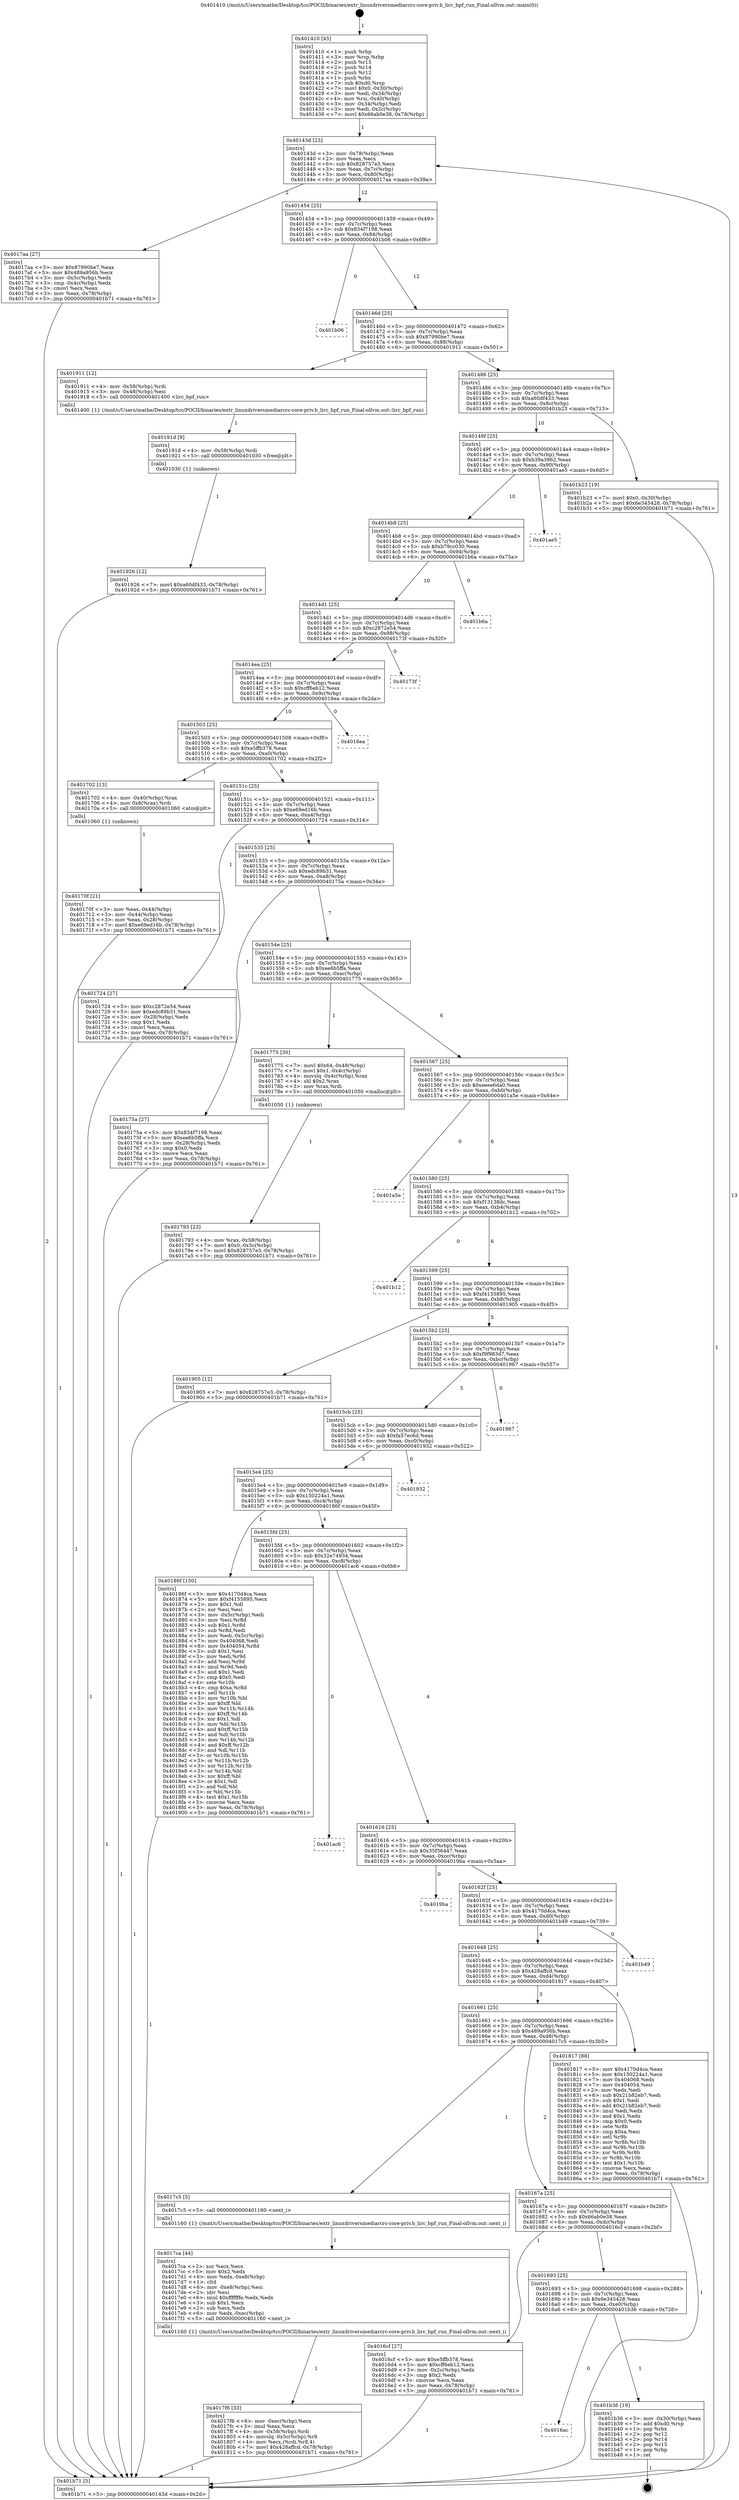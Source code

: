 digraph "0x401410" {
  label = "0x401410 (/mnt/c/Users/mathe/Desktop/tcc/POCII/binaries/extr_linuxdriversmediarcrc-core-priv.h_lirc_bpf_run_Final-ollvm.out::main(0))"
  labelloc = "t"
  node[shape=record]

  Entry [label="",width=0.3,height=0.3,shape=circle,fillcolor=black,style=filled]
  "0x40143d" [label="{
     0x40143d [23]\l
     | [instrs]\l
     &nbsp;&nbsp;0x40143d \<+3\>: mov -0x78(%rbp),%eax\l
     &nbsp;&nbsp;0x401440 \<+2\>: mov %eax,%ecx\l
     &nbsp;&nbsp;0x401442 \<+6\>: sub $0x828757e3,%ecx\l
     &nbsp;&nbsp;0x401448 \<+3\>: mov %eax,-0x7c(%rbp)\l
     &nbsp;&nbsp;0x40144b \<+3\>: mov %ecx,-0x80(%rbp)\l
     &nbsp;&nbsp;0x40144e \<+6\>: je 00000000004017aa \<main+0x39a\>\l
  }"]
  "0x4017aa" [label="{
     0x4017aa [27]\l
     | [instrs]\l
     &nbsp;&nbsp;0x4017aa \<+5\>: mov $0x87990be7,%eax\l
     &nbsp;&nbsp;0x4017af \<+5\>: mov $0x489a956b,%ecx\l
     &nbsp;&nbsp;0x4017b4 \<+3\>: mov -0x5c(%rbp),%edx\l
     &nbsp;&nbsp;0x4017b7 \<+3\>: cmp -0x4c(%rbp),%edx\l
     &nbsp;&nbsp;0x4017ba \<+3\>: cmovl %ecx,%eax\l
     &nbsp;&nbsp;0x4017bd \<+3\>: mov %eax,-0x78(%rbp)\l
     &nbsp;&nbsp;0x4017c0 \<+5\>: jmp 0000000000401b71 \<main+0x761\>\l
  }"]
  "0x401454" [label="{
     0x401454 [25]\l
     | [instrs]\l
     &nbsp;&nbsp;0x401454 \<+5\>: jmp 0000000000401459 \<main+0x49\>\l
     &nbsp;&nbsp;0x401459 \<+3\>: mov -0x7c(%rbp),%eax\l
     &nbsp;&nbsp;0x40145c \<+5\>: sub $0x834f7198,%eax\l
     &nbsp;&nbsp;0x401461 \<+6\>: mov %eax,-0x84(%rbp)\l
     &nbsp;&nbsp;0x401467 \<+6\>: je 0000000000401b06 \<main+0x6f6\>\l
  }"]
  Exit [label="",width=0.3,height=0.3,shape=circle,fillcolor=black,style=filled,peripheries=2]
  "0x401b06" [label="{
     0x401b06\l
  }", style=dashed]
  "0x40146d" [label="{
     0x40146d [25]\l
     | [instrs]\l
     &nbsp;&nbsp;0x40146d \<+5\>: jmp 0000000000401472 \<main+0x62\>\l
     &nbsp;&nbsp;0x401472 \<+3\>: mov -0x7c(%rbp),%eax\l
     &nbsp;&nbsp;0x401475 \<+5\>: sub $0x87990be7,%eax\l
     &nbsp;&nbsp;0x40147a \<+6\>: mov %eax,-0x88(%rbp)\l
     &nbsp;&nbsp;0x401480 \<+6\>: je 0000000000401911 \<main+0x501\>\l
  }"]
  "0x4016ac" [label="{
     0x4016ac\l
  }", style=dashed]
  "0x401911" [label="{
     0x401911 [12]\l
     | [instrs]\l
     &nbsp;&nbsp;0x401911 \<+4\>: mov -0x58(%rbp),%rdi\l
     &nbsp;&nbsp;0x401915 \<+3\>: mov -0x48(%rbp),%esi\l
     &nbsp;&nbsp;0x401918 \<+5\>: call 0000000000401400 \<lirc_bpf_run\>\l
     | [calls]\l
     &nbsp;&nbsp;0x401400 \{1\} (/mnt/c/Users/mathe/Desktop/tcc/POCII/binaries/extr_linuxdriversmediarcrc-core-priv.h_lirc_bpf_run_Final-ollvm.out::lirc_bpf_run)\l
  }"]
  "0x401486" [label="{
     0x401486 [25]\l
     | [instrs]\l
     &nbsp;&nbsp;0x401486 \<+5\>: jmp 000000000040148b \<main+0x7b\>\l
     &nbsp;&nbsp;0x40148b \<+3\>: mov -0x7c(%rbp),%eax\l
     &nbsp;&nbsp;0x40148e \<+5\>: sub $0xa60df433,%eax\l
     &nbsp;&nbsp;0x401493 \<+6\>: mov %eax,-0x8c(%rbp)\l
     &nbsp;&nbsp;0x401499 \<+6\>: je 0000000000401b23 \<main+0x713\>\l
  }"]
  "0x401b36" [label="{
     0x401b36 [19]\l
     | [instrs]\l
     &nbsp;&nbsp;0x401b36 \<+3\>: mov -0x30(%rbp),%eax\l
     &nbsp;&nbsp;0x401b39 \<+7\>: add $0xd0,%rsp\l
     &nbsp;&nbsp;0x401b40 \<+1\>: pop %rbx\l
     &nbsp;&nbsp;0x401b41 \<+2\>: pop %r12\l
     &nbsp;&nbsp;0x401b43 \<+2\>: pop %r14\l
     &nbsp;&nbsp;0x401b45 \<+2\>: pop %r15\l
     &nbsp;&nbsp;0x401b47 \<+1\>: pop %rbp\l
     &nbsp;&nbsp;0x401b48 \<+1\>: ret\l
  }"]
  "0x401b23" [label="{
     0x401b23 [19]\l
     | [instrs]\l
     &nbsp;&nbsp;0x401b23 \<+7\>: movl $0x0,-0x30(%rbp)\l
     &nbsp;&nbsp;0x401b2a \<+7\>: movl $0x6e345428,-0x78(%rbp)\l
     &nbsp;&nbsp;0x401b31 \<+5\>: jmp 0000000000401b71 \<main+0x761\>\l
  }"]
  "0x40149f" [label="{
     0x40149f [25]\l
     | [instrs]\l
     &nbsp;&nbsp;0x40149f \<+5\>: jmp 00000000004014a4 \<main+0x94\>\l
     &nbsp;&nbsp;0x4014a4 \<+3\>: mov -0x7c(%rbp),%eax\l
     &nbsp;&nbsp;0x4014a7 \<+5\>: sub $0xb39a3962,%eax\l
     &nbsp;&nbsp;0x4014ac \<+6\>: mov %eax,-0x90(%rbp)\l
     &nbsp;&nbsp;0x4014b2 \<+6\>: je 0000000000401ae5 \<main+0x6d5\>\l
  }"]
  "0x401926" [label="{
     0x401926 [12]\l
     | [instrs]\l
     &nbsp;&nbsp;0x401926 \<+7\>: movl $0xa60df433,-0x78(%rbp)\l
     &nbsp;&nbsp;0x40192d \<+5\>: jmp 0000000000401b71 \<main+0x761\>\l
  }"]
  "0x401ae5" [label="{
     0x401ae5\l
  }", style=dashed]
  "0x4014b8" [label="{
     0x4014b8 [25]\l
     | [instrs]\l
     &nbsp;&nbsp;0x4014b8 \<+5\>: jmp 00000000004014bd \<main+0xad\>\l
     &nbsp;&nbsp;0x4014bd \<+3\>: mov -0x7c(%rbp),%eax\l
     &nbsp;&nbsp;0x4014c0 \<+5\>: sub $0xb79cc030,%eax\l
     &nbsp;&nbsp;0x4014c5 \<+6\>: mov %eax,-0x94(%rbp)\l
     &nbsp;&nbsp;0x4014cb \<+6\>: je 0000000000401b6a \<main+0x75a\>\l
  }"]
  "0x40191d" [label="{
     0x40191d [9]\l
     | [instrs]\l
     &nbsp;&nbsp;0x40191d \<+4\>: mov -0x58(%rbp),%rdi\l
     &nbsp;&nbsp;0x401921 \<+5\>: call 0000000000401030 \<free@plt\>\l
     | [calls]\l
     &nbsp;&nbsp;0x401030 \{1\} (unknown)\l
  }"]
  "0x401b6a" [label="{
     0x401b6a\l
  }", style=dashed]
  "0x4014d1" [label="{
     0x4014d1 [25]\l
     | [instrs]\l
     &nbsp;&nbsp;0x4014d1 \<+5\>: jmp 00000000004014d6 \<main+0xc6\>\l
     &nbsp;&nbsp;0x4014d6 \<+3\>: mov -0x7c(%rbp),%eax\l
     &nbsp;&nbsp;0x4014d9 \<+5\>: sub $0xc2872e54,%eax\l
     &nbsp;&nbsp;0x4014de \<+6\>: mov %eax,-0x98(%rbp)\l
     &nbsp;&nbsp;0x4014e4 \<+6\>: je 000000000040173f \<main+0x32f\>\l
  }"]
  "0x4017f6" [label="{
     0x4017f6 [33]\l
     | [instrs]\l
     &nbsp;&nbsp;0x4017f6 \<+6\>: mov -0xec(%rbp),%ecx\l
     &nbsp;&nbsp;0x4017fc \<+3\>: imul %eax,%ecx\l
     &nbsp;&nbsp;0x4017ff \<+4\>: mov -0x58(%rbp),%rdi\l
     &nbsp;&nbsp;0x401803 \<+4\>: movslq -0x5c(%rbp),%r8\l
     &nbsp;&nbsp;0x401807 \<+4\>: mov %ecx,(%rdi,%r8,4)\l
     &nbsp;&nbsp;0x40180b \<+7\>: movl $0x428affcd,-0x78(%rbp)\l
     &nbsp;&nbsp;0x401812 \<+5\>: jmp 0000000000401b71 \<main+0x761\>\l
  }"]
  "0x40173f" [label="{
     0x40173f\l
  }", style=dashed]
  "0x4014ea" [label="{
     0x4014ea [25]\l
     | [instrs]\l
     &nbsp;&nbsp;0x4014ea \<+5\>: jmp 00000000004014ef \<main+0xdf\>\l
     &nbsp;&nbsp;0x4014ef \<+3\>: mov -0x7c(%rbp),%eax\l
     &nbsp;&nbsp;0x4014f2 \<+5\>: sub $0xcff6eb12,%eax\l
     &nbsp;&nbsp;0x4014f7 \<+6\>: mov %eax,-0x9c(%rbp)\l
     &nbsp;&nbsp;0x4014fd \<+6\>: je 00000000004016ea \<main+0x2da\>\l
  }"]
  "0x4017ca" [label="{
     0x4017ca [44]\l
     | [instrs]\l
     &nbsp;&nbsp;0x4017ca \<+2\>: xor %ecx,%ecx\l
     &nbsp;&nbsp;0x4017cc \<+5\>: mov $0x2,%edx\l
     &nbsp;&nbsp;0x4017d1 \<+6\>: mov %edx,-0xe8(%rbp)\l
     &nbsp;&nbsp;0x4017d7 \<+1\>: cltd\l
     &nbsp;&nbsp;0x4017d8 \<+6\>: mov -0xe8(%rbp),%esi\l
     &nbsp;&nbsp;0x4017de \<+2\>: idiv %esi\l
     &nbsp;&nbsp;0x4017e0 \<+6\>: imul $0xfffffffe,%edx,%edx\l
     &nbsp;&nbsp;0x4017e6 \<+3\>: sub $0x1,%ecx\l
     &nbsp;&nbsp;0x4017e9 \<+2\>: sub %ecx,%edx\l
     &nbsp;&nbsp;0x4017eb \<+6\>: mov %edx,-0xec(%rbp)\l
     &nbsp;&nbsp;0x4017f1 \<+5\>: call 0000000000401160 \<next_i\>\l
     | [calls]\l
     &nbsp;&nbsp;0x401160 \{1\} (/mnt/c/Users/mathe/Desktop/tcc/POCII/binaries/extr_linuxdriversmediarcrc-core-priv.h_lirc_bpf_run_Final-ollvm.out::next_i)\l
  }"]
  "0x4016ea" [label="{
     0x4016ea\l
  }", style=dashed]
  "0x401503" [label="{
     0x401503 [25]\l
     | [instrs]\l
     &nbsp;&nbsp;0x401503 \<+5\>: jmp 0000000000401508 \<main+0xf8\>\l
     &nbsp;&nbsp;0x401508 \<+3\>: mov -0x7c(%rbp),%eax\l
     &nbsp;&nbsp;0x40150b \<+5\>: sub $0xe5ffb378,%eax\l
     &nbsp;&nbsp;0x401510 \<+6\>: mov %eax,-0xa0(%rbp)\l
     &nbsp;&nbsp;0x401516 \<+6\>: je 0000000000401702 \<main+0x2f2\>\l
  }"]
  "0x401793" [label="{
     0x401793 [23]\l
     | [instrs]\l
     &nbsp;&nbsp;0x401793 \<+4\>: mov %rax,-0x58(%rbp)\l
     &nbsp;&nbsp;0x401797 \<+7\>: movl $0x0,-0x5c(%rbp)\l
     &nbsp;&nbsp;0x40179e \<+7\>: movl $0x828757e3,-0x78(%rbp)\l
     &nbsp;&nbsp;0x4017a5 \<+5\>: jmp 0000000000401b71 \<main+0x761\>\l
  }"]
  "0x401702" [label="{
     0x401702 [13]\l
     | [instrs]\l
     &nbsp;&nbsp;0x401702 \<+4\>: mov -0x40(%rbp),%rax\l
     &nbsp;&nbsp;0x401706 \<+4\>: mov 0x8(%rax),%rdi\l
     &nbsp;&nbsp;0x40170a \<+5\>: call 0000000000401060 \<atoi@plt\>\l
     | [calls]\l
     &nbsp;&nbsp;0x401060 \{1\} (unknown)\l
  }"]
  "0x40151c" [label="{
     0x40151c [25]\l
     | [instrs]\l
     &nbsp;&nbsp;0x40151c \<+5\>: jmp 0000000000401521 \<main+0x111\>\l
     &nbsp;&nbsp;0x401521 \<+3\>: mov -0x7c(%rbp),%eax\l
     &nbsp;&nbsp;0x401524 \<+5\>: sub $0xe69ed16b,%eax\l
     &nbsp;&nbsp;0x401529 \<+6\>: mov %eax,-0xa4(%rbp)\l
     &nbsp;&nbsp;0x40152f \<+6\>: je 0000000000401724 \<main+0x314\>\l
  }"]
  "0x40170f" [label="{
     0x40170f [21]\l
     | [instrs]\l
     &nbsp;&nbsp;0x40170f \<+3\>: mov %eax,-0x44(%rbp)\l
     &nbsp;&nbsp;0x401712 \<+3\>: mov -0x44(%rbp),%eax\l
     &nbsp;&nbsp;0x401715 \<+3\>: mov %eax,-0x28(%rbp)\l
     &nbsp;&nbsp;0x401718 \<+7\>: movl $0xe69ed16b,-0x78(%rbp)\l
     &nbsp;&nbsp;0x40171f \<+5\>: jmp 0000000000401b71 \<main+0x761\>\l
  }"]
  "0x401724" [label="{
     0x401724 [27]\l
     | [instrs]\l
     &nbsp;&nbsp;0x401724 \<+5\>: mov $0xc2872e54,%eax\l
     &nbsp;&nbsp;0x401729 \<+5\>: mov $0xedc89b31,%ecx\l
     &nbsp;&nbsp;0x40172e \<+3\>: mov -0x28(%rbp),%edx\l
     &nbsp;&nbsp;0x401731 \<+3\>: cmp $0x1,%edx\l
     &nbsp;&nbsp;0x401734 \<+3\>: cmovl %ecx,%eax\l
     &nbsp;&nbsp;0x401737 \<+3\>: mov %eax,-0x78(%rbp)\l
     &nbsp;&nbsp;0x40173a \<+5\>: jmp 0000000000401b71 \<main+0x761\>\l
  }"]
  "0x401535" [label="{
     0x401535 [25]\l
     | [instrs]\l
     &nbsp;&nbsp;0x401535 \<+5\>: jmp 000000000040153a \<main+0x12a\>\l
     &nbsp;&nbsp;0x40153a \<+3\>: mov -0x7c(%rbp),%eax\l
     &nbsp;&nbsp;0x40153d \<+5\>: sub $0xedc89b31,%eax\l
     &nbsp;&nbsp;0x401542 \<+6\>: mov %eax,-0xa8(%rbp)\l
     &nbsp;&nbsp;0x401548 \<+6\>: je 000000000040175a \<main+0x34a\>\l
  }"]
  "0x401410" [label="{
     0x401410 [45]\l
     | [instrs]\l
     &nbsp;&nbsp;0x401410 \<+1\>: push %rbp\l
     &nbsp;&nbsp;0x401411 \<+3\>: mov %rsp,%rbp\l
     &nbsp;&nbsp;0x401414 \<+2\>: push %r15\l
     &nbsp;&nbsp;0x401416 \<+2\>: push %r14\l
     &nbsp;&nbsp;0x401418 \<+2\>: push %r12\l
     &nbsp;&nbsp;0x40141a \<+1\>: push %rbx\l
     &nbsp;&nbsp;0x40141b \<+7\>: sub $0xd0,%rsp\l
     &nbsp;&nbsp;0x401422 \<+7\>: movl $0x0,-0x30(%rbp)\l
     &nbsp;&nbsp;0x401429 \<+3\>: mov %edi,-0x34(%rbp)\l
     &nbsp;&nbsp;0x40142c \<+4\>: mov %rsi,-0x40(%rbp)\l
     &nbsp;&nbsp;0x401430 \<+3\>: mov -0x34(%rbp),%edi\l
     &nbsp;&nbsp;0x401433 \<+3\>: mov %edi,-0x2c(%rbp)\l
     &nbsp;&nbsp;0x401436 \<+7\>: movl $0x66ab0e38,-0x78(%rbp)\l
  }"]
  "0x40175a" [label="{
     0x40175a [27]\l
     | [instrs]\l
     &nbsp;&nbsp;0x40175a \<+5\>: mov $0x834f7198,%eax\l
     &nbsp;&nbsp;0x40175f \<+5\>: mov $0xee6b5ffa,%ecx\l
     &nbsp;&nbsp;0x401764 \<+3\>: mov -0x28(%rbp),%edx\l
     &nbsp;&nbsp;0x401767 \<+3\>: cmp $0x0,%edx\l
     &nbsp;&nbsp;0x40176a \<+3\>: cmove %ecx,%eax\l
     &nbsp;&nbsp;0x40176d \<+3\>: mov %eax,-0x78(%rbp)\l
     &nbsp;&nbsp;0x401770 \<+5\>: jmp 0000000000401b71 \<main+0x761\>\l
  }"]
  "0x40154e" [label="{
     0x40154e [25]\l
     | [instrs]\l
     &nbsp;&nbsp;0x40154e \<+5\>: jmp 0000000000401553 \<main+0x143\>\l
     &nbsp;&nbsp;0x401553 \<+3\>: mov -0x7c(%rbp),%eax\l
     &nbsp;&nbsp;0x401556 \<+5\>: sub $0xee6b5ffa,%eax\l
     &nbsp;&nbsp;0x40155b \<+6\>: mov %eax,-0xac(%rbp)\l
     &nbsp;&nbsp;0x401561 \<+6\>: je 0000000000401775 \<main+0x365\>\l
  }"]
  "0x401b71" [label="{
     0x401b71 [5]\l
     | [instrs]\l
     &nbsp;&nbsp;0x401b71 \<+5\>: jmp 000000000040143d \<main+0x2d\>\l
  }"]
  "0x401775" [label="{
     0x401775 [30]\l
     | [instrs]\l
     &nbsp;&nbsp;0x401775 \<+7\>: movl $0x64,-0x48(%rbp)\l
     &nbsp;&nbsp;0x40177c \<+7\>: movl $0x1,-0x4c(%rbp)\l
     &nbsp;&nbsp;0x401783 \<+4\>: movslq -0x4c(%rbp),%rax\l
     &nbsp;&nbsp;0x401787 \<+4\>: shl $0x2,%rax\l
     &nbsp;&nbsp;0x40178b \<+3\>: mov %rax,%rdi\l
     &nbsp;&nbsp;0x40178e \<+5\>: call 0000000000401050 \<malloc@plt\>\l
     | [calls]\l
     &nbsp;&nbsp;0x401050 \{1\} (unknown)\l
  }"]
  "0x401567" [label="{
     0x401567 [25]\l
     | [instrs]\l
     &nbsp;&nbsp;0x401567 \<+5\>: jmp 000000000040156c \<main+0x15c\>\l
     &nbsp;&nbsp;0x40156c \<+3\>: mov -0x7c(%rbp),%eax\l
     &nbsp;&nbsp;0x40156f \<+5\>: sub $0xeeee6da0,%eax\l
     &nbsp;&nbsp;0x401574 \<+6\>: mov %eax,-0xb0(%rbp)\l
     &nbsp;&nbsp;0x40157a \<+6\>: je 0000000000401a5e \<main+0x64e\>\l
  }"]
  "0x401693" [label="{
     0x401693 [25]\l
     | [instrs]\l
     &nbsp;&nbsp;0x401693 \<+5\>: jmp 0000000000401698 \<main+0x288\>\l
     &nbsp;&nbsp;0x401698 \<+3\>: mov -0x7c(%rbp),%eax\l
     &nbsp;&nbsp;0x40169b \<+5\>: sub $0x6e345428,%eax\l
     &nbsp;&nbsp;0x4016a0 \<+6\>: mov %eax,-0xe0(%rbp)\l
     &nbsp;&nbsp;0x4016a6 \<+6\>: je 0000000000401b36 \<main+0x726\>\l
  }"]
  "0x401a5e" [label="{
     0x401a5e\l
  }", style=dashed]
  "0x401580" [label="{
     0x401580 [25]\l
     | [instrs]\l
     &nbsp;&nbsp;0x401580 \<+5\>: jmp 0000000000401585 \<main+0x175\>\l
     &nbsp;&nbsp;0x401585 \<+3\>: mov -0x7c(%rbp),%eax\l
     &nbsp;&nbsp;0x401588 \<+5\>: sub $0xf13138dc,%eax\l
     &nbsp;&nbsp;0x40158d \<+6\>: mov %eax,-0xb4(%rbp)\l
     &nbsp;&nbsp;0x401593 \<+6\>: je 0000000000401b12 \<main+0x702\>\l
  }"]
  "0x4016cf" [label="{
     0x4016cf [27]\l
     | [instrs]\l
     &nbsp;&nbsp;0x4016cf \<+5\>: mov $0xe5ffb378,%eax\l
     &nbsp;&nbsp;0x4016d4 \<+5\>: mov $0xcff6eb12,%ecx\l
     &nbsp;&nbsp;0x4016d9 \<+3\>: mov -0x2c(%rbp),%edx\l
     &nbsp;&nbsp;0x4016dc \<+3\>: cmp $0x2,%edx\l
     &nbsp;&nbsp;0x4016df \<+3\>: cmovne %ecx,%eax\l
     &nbsp;&nbsp;0x4016e2 \<+3\>: mov %eax,-0x78(%rbp)\l
     &nbsp;&nbsp;0x4016e5 \<+5\>: jmp 0000000000401b71 \<main+0x761\>\l
  }"]
  "0x401b12" [label="{
     0x401b12\l
  }", style=dashed]
  "0x401599" [label="{
     0x401599 [25]\l
     | [instrs]\l
     &nbsp;&nbsp;0x401599 \<+5\>: jmp 000000000040159e \<main+0x18e\>\l
     &nbsp;&nbsp;0x40159e \<+3\>: mov -0x7c(%rbp),%eax\l
     &nbsp;&nbsp;0x4015a1 \<+5\>: sub $0xf4155895,%eax\l
     &nbsp;&nbsp;0x4015a6 \<+6\>: mov %eax,-0xb8(%rbp)\l
     &nbsp;&nbsp;0x4015ac \<+6\>: je 0000000000401905 \<main+0x4f5\>\l
  }"]
  "0x40167a" [label="{
     0x40167a [25]\l
     | [instrs]\l
     &nbsp;&nbsp;0x40167a \<+5\>: jmp 000000000040167f \<main+0x26f\>\l
     &nbsp;&nbsp;0x40167f \<+3\>: mov -0x7c(%rbp),%eax\l
     &nbsp;&nbsp;0x401682 \<+5\>: sub $0x66ab0e38,%eax\l
     &nbsp;&nbsp;0x401687 \<+6\>: mov %eax,-0xdc(%rbp)\l
     &nbsp;&nbsp;0x40168d \<+6\>: je 00000000004016cf \<main+0x2bf\>\l
  }"]
  "0x401905" [label="{
     0x401905 [12]\l
     | [instrs]\l
     &nbsp;&nbsp;0x401905 \<+7\>: movl $0x828757e3,-0x78(%rbp)\l
     &nbsp;&nbsp;0x40190c \<+5\>: jmp 0000000000401b71 \<main+0x761\>\l
  }"]
  "0x4015b2" [label="{
     0x4015b2 [25]\l
     | [instrs]\l
     &nbsp;&nbsp;0x4015b2 \<+5\>: jmp 00000000004015b7 \<main+0x1a7\>\l
     &nbsp;&nbsp;0x4015b7 \<+3\>: mov -0x7c(%rbp),%eax\l
     &nbsp;&nbsp;0x4015ba \<+5\>: sub $0xf9f983d7,%eax\l
     &nbsp;&nbsp;0x4015bf \<+6\>: mov %eax,-0xbc(%rbp)\l
     &nbsp;&nbsp;0x4015c5 \<+6\>: je 0000000000401967 \<main+0x557\>\l
  }"]
  "0x4017c5" [label="{
     0x4017c5 [5]\l
     | [instrs]\l
     &nbsp;&nbsp;0x4017c5 \<+5\>: call 0000000000401160 \<next_i\>\l
     | [calls]\l
     &nbsp;&nbsp;0x401160 \{1\} (/mnt/c/Users/mathe/Desktop/tcc/POCII/binaries/extr_linuxdriversmediarcrc-core-priv.h_lirc_bpf_run_Final-ollvm.out::next_i)\l
  }"]
  "0x401967" [label="{
     0x401967\l
  }", style=dashed]
  "0x4015cb" [label="{
     0x4015cb [25]\l
     | [instrs]\l
     &nbsp;&nbsp;0x4015cb \<+5\>: jmp 00000000004015d0 \<main+0x1c0\>\l
     &nbsp;&nbsp;0x4015d0 \<+3\>: mov -0x7c(%rbp),%eax\l
     &nbsp;&nbsp;0x4015d3 \<+5\>: sub $0xfa57ec6d,%eax\l
     &nbsp;&nbsp;0x4015d8 \<+6\>: mov %eax,-0xc0(%rbp)\l
     &nbsp;&nbsp;0x4015de \<+6\>: je 0000000000401932 \<main+0x522\>\l
  }"]
  "0x401661" [label="{
     0x401661 [25]\l
     | [instrs]\l
     &nbsp;&nbsp;0x401661 \<+5\>: jmp 0000000000401666 \<main+0x256\>\l
     &nbsp;&nbsp;0x401666 \<+3\>: mov -0x7c(%rbp),%eax\l
     &nbsp;&nbsp;0x401669 \<+5\>: sub $0x489a956b,%eax\l
     &nbsp;&nbsp;0x40166e \<+6\>: mov %eax,-0xd8(%rbp)\l
     &nbsp;&nbsp;0x401674 \<+6\>: je 00000000004017c5 \<main+0x3b5\>\l
  }"]
  "0x401932" [label="{
     0x401932\l
  }", style=dashed]
  "0x4015e4" [label="{
     0x4015e4 [25]\l
     | [instrs]\l
     &nbsp;&nbsp;0x4015e4 \<+5\>: jmp 00000000004015e9 \<main+0x1d9\>\l
     &nbsp;&nbsp;0x4015e9 \<+3\>: mov -0x7c(%rbp),%eax\l
     &nbsp;&nbsp;0x4015ec \<+5\>: sub $0x150224a1,%eax\l
     &nbsp;&nbsp;0x4015f1 \<+6\>: mov %eax,-0xc4(%rbp)\l
     &nbsp;&nbsp;0x4015f7 \<+6\>: je 000000000040186f \<main+0x45f\>\l
  }"]
  "0x401817" [label="{
     0x401817 [88]\l
     | [instrs]\l
     &nbsp;&nbsp;0x401817 \<+5\>: mov $0x4170d4ca,%eax\l
     &nbsp;&nbsp;0x40181c \<+5\>: mov $0x150224a1,%ecx\l
     &nbsp;&nbsp;0x401821 \<+7\>: mov 0x404068,%edx\l
     &nbsp;&nbsp;0x401828 \<+7\>: mov 0x404054,%esi\l
     &nbsp;&nbsp;0x40182f \<+2\>: mov %edx,%edi\l
     &nbsp;&nbsp;0x401831 \<+6\>: sub $0x21b82eb7,%edi\l
     &nbsp;&nbsp;0x401837 \<+3\>: sub $0x1,%edi\l
     &nbsp;&nbsp;0x40183a \<+6\>: add $0x21b82eb7,%edi\l
     &nbsp;&nbsp;0x401840 \<+3\>: imul %edi,%edx\l
     &nbsp;&nbsp;0x401843 \<+3\>: and $0x1,%edx\l
     &nbsp;&nbsp;0x401846 \<+3\>: cmp $0x0,%edx\l
     &nbsp;&nbsp;0x401849 \<+4\>: sete %r8b\l
     &nbsp;&nbsp;0x40184d \<+3\>: cmp $0xa,%esi\l
     &nbsp;&nbsp;0x401850 \<+4\>: setl %r9b\l
     &nbsp;&nbsp;0x401854 \<+3\>: mov %r8b,%r10b\l
     &nbsp;&nbsp;0x401857 \<+3\>: and %r9b,%r10b\l
     &nbsp;&nbsp;0x40185a \<+3\>: xor %r9b,%r8b\l
     &nbsp;&nbsp;0x40185d \<+3\>: or %r8b,%r10b\l
     &nbsp;&nbsp;0x401860 \<+4\>: test $0x1,%r10b\l
     &nbsp;&nbsp;0x401864 \<+3\>: cmovne %ecx,%eax\l
     &nbsp;&nbsp;0x401867 \<+3\>: mov %eax,-0x78(%rbp)\l
     &nbsp;&nbsp;0x40186a \<+5\>: jmp 0000000000401b71 \<main+0x761\>\l
  }"]
  "0x40186f" [label="{
     0x40186f [150]\l
     | [instrs]\l
     &nbsp;&nbsp;0x40186f \<+5\>: mov $0x4170d4ca,%eax\l
     &nbsp;&nbsp;0x401874 \<+5\>: mov $0xf4155895,%ecx\l
     &nbsp;&nbsp;0x401879 \<+2\>: mov $0x1,%dl\l
     &nbsp;&nbsp;0x40187b \<+2\>: xor %esi,%esi\l
     &nbsp;&nbsp;0x40187d \<+3\>: mov -0x5c(%rbp),%edi\l
     &nbsp;&nbsp;0x401880 \<+3\>: mov %esi,%r8d\l
     &nbsp;&nbsp;0x401883 \<+4\>: sub $0x1,%r8d\l
     &nbsp;&nbsp;0x401887 \<+3\>: sub %r8d,%edi\l
     &nbsp;&nbsp;0x40188a \<+3\>: mov %edi,-0x5c(%rbp)\l
     &nbsp;&nbsp;0x40188d \<+7\>: mov 0x404068,%edi\l
     &nbsp;&nbsp;0x401894 \<+8\>: mov 0x404054,%r8d\l
     &nbsp;&nbsp;0x40189c \<+3\>: sub $0x1,%esi\l
     &nbsp;&nbsp;0x40189f \<+3\>: mov %edi,%r9d\l
     &nbsp;&nbsp;0x4018a2 \<+3\>: add %esi,%r9d\l
     &nbsp;&nbsp;0x4018a5 \<+4\>: imul %r9d,%edi\l
     &nbsp;&nbsp;0x4018a9 \<+3\>: and $0x1,%edi\l
     &nbsp;&nbsp;0x4018ac \<+3\>: cmp $0x0,%edi\l
     &nbsp;&nbsp;0x4018af \<+4\>: sete %r10b\l
     &nbsp;&nbsp;0x4018b3 \<+4\>: cmp $0xa,%r8d\l
     &nbsp;&nbsp;0x4018b7 \<+4\>: setl %r11b\l
     &nbsp;&nbsp;0x4018bb \<+3\>: mov %r10b,%bl\l
     &nbsp;&nbsp;0x4018be \<+3\>: xor $0xff,%bl\l
     &nbsp;&nbsp;0x4018c1 \<+3\>: mov %r11b,%r14b\l
     &nbsp;&nbsp;0x4018c4 \<+4\>: xor $0xff,%r14b\l
     &nbsp;&nbsp;0x4018c8 \<+3\>: xor $0x1,%dl\l
     &nbsp;&nbsp;0x4018cb \<+3\>: mov %bl,%r15b\l
     &nbsp;&nbsp;0x4018ce \<+4\>: and $0xff,%r15b\l
     &nbsp;&nbsp;0x4018d2 \<+3\>: and %dl,%r10b\l
     &nbsp;&nbsp;0x4018d5 \<+3\>: mov %r14b,%r12b\l
     &nbsp;&nbsp;0x4018d8 \<+4\>: and $0xff,%r12b\l
     &nbsp;&nbsp;0x4018dc \<+3\>: and %dl,%r11b\l
     &nbsp;&nbsp;0x4018df \<+3\>: or %r10b,%r15b\l
     &nbsp;&nbsp;0x4018e2 \<+3\>: or %r11b,%r12b\l
     &nbsp;&nbsp;0x4018e5 \<+3\>: xor %r12b,%r15b\l
     &nbsp;&nbsp;0x4018e8 \<+3\>: or %r14b,%bl\l
     &nbsp;&nbsp;0x4018eb \<+3\>: xor $0xff,%bl\l
     &nbsp;&nbsp;0x4018ee \<+3\>: or $0x1,%dl\l
     &nbsp;&nbsp;0x4018f1 \<+2\>: and %dl,%bl\l
     &nbsp;&nbsp;0x4018f3 \<+3\>: or %bl,%r15b\l
     &nbsp;&nbsp;0x4018f6 \<+4\>: test $0x1,%r15b\l
     &nbsp;&nbsp;0x4018fa \<+3\>: cmovne %ecx,%eax\l
     &nbsp;&nbsp;0x4018fd \<+3\>: mov %eax,-0x78(%rbp)\l
     &nbsp;&nbsp;0x401900 \<+5\>: jmp 0000000000401b71 \<main+0x761\>\l
  }"]
  "0x4015fd" [label="{
     0x4015fd [25]\l
     | [instrs]\l
     &nbsp;&nbsp;0x4015fd \<+5\>: jmp 0000000000401602 \<main+0x1f2\>\l
     &nbsp;&nbsp;0x401602 \<+3\>: mov -0x7c(%rbp),%eax\l
     &nbsp;&nbsp;0x401605 \<+5\>: sub $0x32e74934,%eax\l
     &nbsp;&nbsp;0x40160a \<+6\>: mov %eax,-0xc8(%rbp)\l
     &nbsp;&nbsp;0x401610 \<+6\>: je 0000000000401ac6 \<main+0x6b6\>\l
  }"]
  "0x401648" [label="{
     0x401648 [25]\l
     | [instrs]\l
     &nbsp;&nbsp;0x401648 \<+5\>: jmp 000000000040164d \<main+0x23d\>\l
     &nbsp;&nbsp;0x40164d \<+3\>: mov -0x7c(%rbp),%eax\l
     &nbsp;&nbsp;0x401650 \<+5\>: sub $0x428affcd,%eax\l
     &nbsp;&nbsp;0x401655 \<+6\>: mov %eax,-0xd4(%rbp)\l
     &nbsp;&nbsp;0x40165b \<+6\>: je 0000000000401817 \<main+0x407\>\l
  }"]
  "0x401ac6" [label="{
     0x401ac6\l
  }", style=dashed]
  "0x401616" [label="{
     0x401616 [25]\l
     | [instrs]\l
     &nbsp;&nbsp;0x401616 \<+5\>: jmp 000000000040161b \<main+0x20b\>\l
     &nbsp;&nbsp;0x40161b \<+3\>: mov -0x7c(%rbp),%eax\l
     &nbsp;&nbsp;0x40161e \<+5\>: sub $0x35f36447,%eax\l
     &nbsp;&nbsp;0x401623 \<+6\>: mov %eax,-0xcc(%rbp)\l
     &nbsp;&nbsp;0x401629 \<+6\>: je 00000000004019ba \<main+0x5aa\>\l
  }"]
  "0x401b49" [label="{
     0x401b49\l
  }", style=dashed]
  "0x4019ba" [label="{
     0x4019ba\l
  }", style=dashed]
  "0x40162f" [label="{
     0x40162f [25]\l
     | [instrs]\l
     &nbsp;&nbsp;0x40162f \<+5\>: jmp 0000000000401634 \<main+0x224\>\l
     &nbsp;&nbsp;0x401634 \<+3\>: mov -0x7c(%rbp),%eax\l
     &nbsp;&nbsp;0x401637 \<+5\>: sub $0x4170d4ca,%eax\l
     &nbsp;&nbsp;0x40163c \<+6\>: mov %eax,-0xd0(%rbp)\l
     &nbsp;&nbsp;0x401642 \<+6\>: je 0000000000401b49 \<main+0x739\>\l
  }"]
  Entry -> "0x401410" [label=" 1"]
  "0x40143d" -> "0x4017aa" [label=" 2"]
  "0x40143d" -> "0x401454" [label=" 12"]
  "0x401b36" -> Exit [label=" 1"]
  "0x401454" -> "0x401b06" [label=" 0"]
  "0x401454" -> "0x40146d" [label=" 12"]
  "0x401693" -> "0x4016ac" [label=" 0"]
  "0x40146d" -> "0x401911" [label=" 1"]
  "0x40146d" -> "0x401486" [label=" 11"]
  "0x401693" -> "0x401b36" [label=" 1"]
  "0x401486" -> "0x401b23" [label=" 1"]
  "0x401486" -> "0x40149f" [label=" 10"]
  "0x401b23" -> "0x401b71" [label=" 1"]
  "0x40149f" -> "0x401ae5" [label=" 0"]
  "0x40149f" -> "0x4014b8" [label=" 10"]
  "0x401926" -> "0x401b71" [label=" 1"]
  "0x4014b8" -> "0x401b6a" [label=" 0"]
  "0x4014b8" -> "0x4014d1" [label=" 10"]
  "0x40191d" -> "0x401926" [label=" 1"]
  "0x4014d1" -> "0x40173f" [label=" 0"]
  "0x4014d1" -> "0x4014ea" [label=" 10"]
  "0x401911" -> "0x40191d" [label=" 1"]
  "0x4014ea" -> "0x4016ea" [label=" 0"]
  "0x4014ea" -> "0x401503" [label=" 10"]
  "0x401905" -> "0x401b71" [label=" 1"]
  "0x401503" -> "0x401702" [label=" 1"]
  "0x401503" -> "0x40151c" [label=" 9"]
  "0x40186f" -> "0x401b71" [label=" 1"]
  "0x40151c" -> "0x401724" [label=" 1"]
  "0x40151c" -> "0x401535" [label=" 8"]
  "0x401817" -> "0x401b71" [label=" 1"]
  "0x401535" -> "0x40175a" [label=" 1"]
  "0x401535" -> "0x40154e" [label=" 7"]
  "0x4017f6" -> "0x401b71" [label=" 1"]
  "0x40154e" -> "0x401775" [label=" 1"]
  "0x40154e" -> "0x401567" [label=" 6"]
  "0x4017ca" -> "0x4017f6" [label=" 1"]
  "0x401567" -> "0x401a5e" [label=" 0"]
  "0x401567" -> "0x401580" [label=" 6"]
  "0x4017c5" -> "0x4017ca" [label=" 1"]
  "0x401580" -> "0x401b12" [label=" 0"]
  "0x401580" -> "0x401599" [label=" 6"]
  "0x4017aa" -> "0x401b71" [label=" 2"]
  "0x401599" -> "0x401905" [label=" 1"]
  "0x401599" -> "0x4015b2" [label=" 5"]
  "0x401775" -> "0x401793" [label=" 1"]
  "0x4015b2" -> "0x401967" [label=" 0"]
  "0x4015b2" -> "0x4015cb" [label=" 5"]
  "0x40175a" -> "0x401b71" [label=" 1"]
  "0x4015cb" -> "0x401932" [label=" 0"]
  "0x4015cb" -> "0x4015e4" [label=" 5"]
  "0x40170f" -> "0x401b71" [label=" 1"]
  "0x4015e4" -> "0x40186f" [label=" 1"]
  "0x4015e4" -> "0x4015fd" [label=" 4"]
  "0x401702" -> "0x40170f" [label=" 1"]
  "0x4015fd" -> "0x401ac6" [label=" 0"]
  "0x4015fd" -> "0x401616" [label=" 4"]
  "0x401410" -> "0x40143d" [label=" 1"]
  "0x401616" -> "0x4019ba" [label=" 0"]
  "0x401616" -> "0x40162f" [label=" 4"]
  "0x4016cf" -> "0x401b71" [label=" 1"]
  "0x40162f" -> "0x401b49" [label=" 0"]
  "0x40162f" -> "0x401648" [label=" 4"]
  "0x401b71" -> "0x40143d" [label=" 13"]
  "0x401648" -> "0x401817" [label=" 1"]
  "0x401648" -> "0x401661" [label=" 3"]
  "0x401724" -> "0x401b71" [label=" 1"]
  "0x401661" -> "0x4017c5" [label=" 1"]
  "0x401661" -> "0x40167a" [label=" 2"]
  "0x401793" -> "0x401b71" [label=" 1"]
  "0x40167a" -> "0x4016cf" [label=" 1"]
  "0x40167a" -> "0x401693" [label=" 1"]
}
